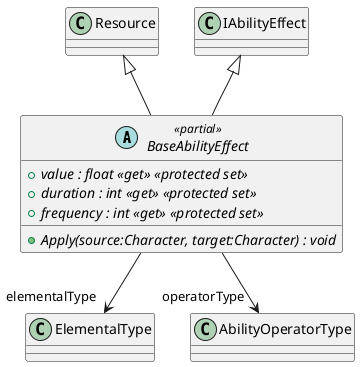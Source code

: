 @startuml
abstract class BaseAbilityEffect <<partial>> {
    + {abstract} value : float <<get>> <<protected set>>
    + {abstract} duration : int <<get>> <<protected set>>
    + {abstract} frequency : int <<get>> <<protected set>>
    + {abstract} Apply(source:Character, target:Character) : void
}
Resource <|-- BaseAbilityEffect
IAbilityEffect <|-- BaseAbilityEffect
BaseAbilityEffect --> "elementalType" ElementalType
BaseAbilityEffect --> "operatorType" AbilityOperatorType
@enduml
